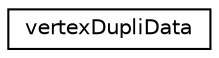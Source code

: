 digraph G
{
  edge [fontname="Helvetica",fontsize="10",labelfontname="Helvetica",labelfontsize="10"];
  node [fontname="Helvetica",fontsize="10",shape=record];
  rankdir=LR;
  Node1 [label="vertexDupliData",height=0.2,width=0.4,color="black", fillcolor="white", style="filled",URL="$db/d10/structvertexDupliData.html"];
}

